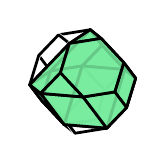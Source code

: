 % polymake for julian
% Thu Jul  5 23:35:48 2018
% unnamed

\begin{tikzpicture}[x  = {(0.9cm,-0.076cm)},
                    y  = {(-0.06cm,0.95cm)},
                    z  = {(-0.44cm,-0.29cm)},
                    scale = .3,
                    color = {lightgray}]


  % DEF POINTS
  \coordinate (v0_unnamed__1) at (2, 1, 0);
  \coordinate (v1_unnamed__1) at (1, 2, 0);
  \coordinate (v2_unnamed__1) at (2, 0, 1);
  \coordinate (v3_unnamed__1) at (1, 0, 2);
  \coordinate (v4_unnamed__1) at (0, 2, 1);
  \coordinate (v5_unnamed__1) at (2, 0, -1);
  \coordinate (v6_unnamed__1) at (0, 1, 2);
  \coordinate (v7_unnamed__1) at (1, 0, -2);
  \coordinate (v8_unnamed__1) at (0, 2, -1);
  \coordinate (v9_unnamed__1) at (2, -1, 0);
  \coordinate (v10_unnamed__1) at (0, 1, -2);
  \coordinate (v11_unnamed__1) at (1, -2, 0);
  \coordinate (v12_unnamed__1) at (0, -1, 2);
  \coordinate (v13_unnamed__1) at (-1, 2, 0);
  \coordinate (v14_unnamed__1) at (0, -2, 1);
  \coordinate (v15_unnamed__1) at (-2, 1, 0);
  \coordinate (v16_unnamed__1) at (-1, 0, 2);
  \coordinate (v17_unnamed__1) at (0, -1, -2);
  \coordinate (v18_unnamed__1) at (-2, 0, 1);
  \coordinate (v19_unnamed__1) at (0, -2, -1);
  \coordinate (v20_unnamed__1) at (-1, 0, -2);
  \coordinate (v21_unnamed__1) at (-2, 0, -1);
  \coordinate (v22_unnamed__1) at (-1, -2, 0);
  \coordinate (v23_unnamed__1) at (-2, -1, 0);


  % EDGES STYLE
  \definecolor{edgecolor_unnamed__1}{rgb}{ 0,0,0 }
  \tikzstyle{facestyle_unnamed__1} = [fill=none, fill opacity=0.85, preaction={draw=white, line cap=round, line width=1.5 pt}, draw=edgecolor_unnamed__1, line width=1 pt, line cap=round, line join=round]


  % FACES and EDGES and POINTS in the right order
  \draw[facestyle_unnamed__1] (v10_unnamed__1) -- (v8_unnamed__1) -- (v1_unnamed__1) -- (v0_unnamed__1) -- (v5_unnamed__1) -- (v7_unnamed__1) -- (v10_unnamed__1) -- cycle;
  \draw[facestyle_unnamed__1] (v22_unnamed__1) -- (v19_unnamed__1) -- (v11_unnamed__1) -- (v14_unnamed__1) -- (v22_unnamed__1) -- cycle;
  \draw[facestyle_unnamed__1] (v23_unnamed__1) -- (v18_unnamed__1) -- (v15_unnamed__1) -- (v21_unnamed__1) -- (v23_unnamed__1) -- cycle;
  \draw[facestyle_unnamed__1] (v19_unnamed__1) -- (v17_unnamed__1) -- (v7_unnamed__1) -- (v5_unnamed__1) -- (v9_unnamed__1) -- (v11_unnamed__1) -- (v19_unnamed__1) -- cycle;
  \draw[facestyle_unnamed__1] (v21_unnamed__1) -- (v15_unnamed__1) -- (v13_unnamed__1) -- (v8_unnamed__1) -- (v10_unnamed__1) -- (v20_unnamed__1) -- (v21_unnamed__1) -- cycle;
  \draw[facestyle_unnamed__1] (v20_unnamed__1) -- (v10_unnamed__1) -- (v7_unnamed__1) -- (v17_unnamed__1) -- (v20_unnamed__1) -- cycle;


  %POINTS


  %FACETS
  \draw[facestyle_unnamed__1] (v23_unnamed__1) -- (v21_unnamed__1) -- (v20_unnamed__1) -- (v17_unnamed__1) -- (v19_unnamed__1) -- (v22_unnamed__1) -- (v23_unnamed__1) -- cycle;


  %POINTS


  %FACETS
  \draw[facestyle_unnamed__1] (v16_unnamed__1) -- (v18_unnamed__1) -- (v23_unnamed__1) -- (v22_unnamed__1) -- (v14_unnamed__1) -- (v12_unnamed__1) -- (v16_unnamed__1) -- cycle;


  %POINTS


  %FACETS
  \draw[facestyle_unnamed__1] (v13_unnamed__1) -- (v4_unnamed__1) -- (v1_unnamed__1) -- (v8_unnamed__1) -- (v13_unnamed__1) -- cycle;


  %POINTS


  %FACETS
  \draw[facestyle_unnamed__1] (v0_unnamed__1) -- (v2_unnamed__1) -- (v9_unnamed__1) -- (v5_unnamed__1) -- (v0_unnamed__1) -- cycle;


  %POINTS


  %FACETS
  \draw[facestyle_unnamed__1] (v15_unnamed__1) -- (v18_unnamed__1) -- (v16_unnamed__1) -- (v6_unnamed__1) -- (v4_unnamed__1) -- (v13_unnamed__1) -- (v15_unnamed__1) -- cycle;


  %POINTS


  %FACETS
  \draw[facestyle_unnamed__1] (v12_unnamed__1) -- (v14_unnamed__1) -- (v11_unnamed__1) -- (v9_unnamed__1) -- (v2_unnamed__1) -- (v3_unnamed__1) -- (v12_unnamed__1) -- cycle;


  %POINTS


  %FACETS
  \draw[facestyle_unnamed__1] (v6_unnamed__1) -- (v16_unnamed__1) -- (v12_unnamed__1) -- (v3_unnamed__1) -- (v6_unnamed__1) -- cycle;


  %POINTS


  %FACETS
  \draw[facestyle_unnamed__1] (v4_unnamed__1) -- (v6_unnamed__1) -- (v3_unnamed__1) -- (v2_unnamed__1) -- (v0_unnamed__1) -- (v1_unnamed__1) -- (v4_unnamed__1) -- cycle;


  %POINTS


  %FACETS

  % DEF POINTS
  \coordinate (v0_unnamed__2) at (2, 1, 0);
  \coordinate (v1_unnamed__2) at (1, 2, 0);
  \coordinate (v2_unnamed__2) at (2, 0, 1);
  \coordinate (v3_unnamed__2) at (1, 0, 2);
  \coordinate (v4_unnamed__2) at (0, 2, 1);
  \coordinate (v5_unnamed__2) at (2, 0, -1);
  \coordinate (v6_unnamed__2) at (0, 1, 2);
  \coordinate (v7_unnamed__2) at (1, 0, -2);
  \coordinate (v8_unnamed__2) at (0, 2, -1);
  \coordinate (v9_unnamed__2) at (2, -1, 0);
  \coordinate (v10_unnamed__2) at (0, 1, -2);
  \coordinate (v11_unnamed__2) at (1, -2, 0);
  \coordinate (v12_unnamed__2) at (-1, 0, 2);
  \coordinate (v13_unnamed__2) at (-2, 0, 1);
  \coordinate (v14_unnamed__2) at (-1, 0, -2);
  \coordinate (v15_unnamed__2) at (-2, 0, -1);
  \coordinate (v16_unnamed__2) at (-1, -2, 0);
  \coordinate (v17_unnamed__2) at (-2, -1, 0);


  % EDGES STYLE
  \definecolor{edgecolor_unnamed__2}{rgb}{ 0,0,0 }

  % FACES STYLE
  \definecolor{facetcolor_unnamed__2}{rgb}{ 0.467,0.925,0.62 }

  \tikzstyle{facestyle_unnamed__2} = [fill=facetcolor_unnamed__2, fill opacity=0.85, draw=edgecolor_unnamed__2, line width=1 pt, line cap=round, line join=round]


  % FACES and EDGES and POINTS in the right order
  \draw[facestyle_unnamed__2] (v8_unnamed__2) -- (v1_unnamed__2) -- (v0_unnamed__2) -- (v5_unnamed__2) -- (v7_unnamed__2) -- (v10_unnamed__2) -- (v8_unnamed__2) -- cycle;
  \draw[facestyle_unnamed__2] (v15_unnamed__2) -- (v13_unnamed__2) -- (v4_unnamed__2) -- (v8_unnamed__2) -- (v15_unnamed__2) -- cycle;
  \draw[facestyle_unnamed__2] (v17_unnamed__2) -- (v13_unnamed__2) -- (v15_unnamed__2) -- (v17_unnamed__2) -- cycle;
  \draw[facestyle_unnamed__2] (v11_unnamed__2) -- (v7_unnamed__2) -- (v5_unnamed__2) -- (v9_unnamed__2) -- (v11_unnamed__2) -- cycle;
  \draw[facestyle_unnamed__2] (v15_unnamed__2) -- (v8_unnamed__2) -- (v10_unnamed__2) -- (v14_unnamed__2) -- (v15_unnamed__2) -- cycle;
  \draw[facestyle_unnamed__2] (v14_unnamed__2) -- (v10_unnamed__2) -- (v7_unnamed__2) -- (v14_unnamed__2) -- cycle;


  %POINTS


  %FACETS
  \draw[facestyle_unnamed__2] (v17_unnamed__2) -- (v15_unnamed__2) -- (v14_unnamed__2) -- (v16_unnamed__2) -- (v17_unnamed__2) -- cycle;


  %POINTS


  %FACETS
  \draw[facestyle_unnamed__2] (v16_unnamed__2) -- (v14_unnamed__2) -- (v7_unnamed__2) -- (v11_unnamed__2) -- (v16_unnamed__2) -- cycle;


  %POINTS


  %FACETS
  \draw[facestyle_unnamed__2] (v17_unnamed__2) -- (v16_unnamed__2) -- (v12_unnamed__2) -- (v13_unnamed__2) -- (v17_unnamed__2) -- cycle;


  %POINTS


  %FACETS
  \draw[facestyle_unnamed__2] (v8_unnamed__2) -- (v4_unnamed__2) -- (v1_unnamed__2) -- (v8_unnamed__2) -- cycle;


  %POINTS


  %FACETS
  \draw[facestyle_unnamed__2] (v0_unnamed__2) -- (v2_unnamed__2) -- (v9_unnamed__2) -- (v5_unnamed__2) -- (v0_unnamed__2) -- cycle;


  %POINTS


  %FACETS
  \draw[facestyle_unnamed__2] (v4_unnamed__2) -- (v13_unnamed__2) -- (v12_unnamed__2) -- (v6_unnamed__2) -- (v4_unnamed__2) -- cycle;


  %POINTS


  %FACETS
  \draw[facestyle_unnamed__2] (v16_unnamed__2) -- (v11_unnamed__2) -- (v3_unnamed__2) -- (v12_unnamed__2) -- (v16_unnamed__2) -- cycle;


  %POINTS


  %FACETS
  \draw[facestyle_unnamed__2] (v2_unnamed__2) -- (v3_unnamed__2) -- (v11_unnamed__2) -- (v9_unnamed__2) -- (v2_unnamed__2) -- cycle;


  %POINTS


  %FACETS
  \draw[facestyle_unnamed__2] (v6_unnamed__2) -- (v12_unnamed__2) -- (v3_unnamed__2) -- (v6_unnamed__2) -- cycle;


  %POINTS


  %FACETS
  \draw[facestyle_unnamed__2] (v4_unnamed__2) -- (v6_unnamed__2) -- (v3_unnamed__2) -- (v2_unnamed__2) -- (v0_unnamed__2) -- (v1_unnamed__2) -- (v4_unnamed__2) -- cycle;


  %POINTS


  %FACETS

\end{tikzpicture}
